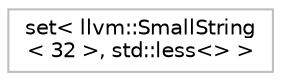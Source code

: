 digraph "Graphical Class Hierarchy"
{
 // LATEX_PDF_SIZE
  bgcolor="transparent";
  edge [fontname="Helvetica",fontsize="10",labelfontname="Helvetica",labelfontsize="10"];
  node [fontname="Helvetica",fontsize="10",shape=record];
  rankdir="LR";
  Node0 [label="set\< llvm::SmallString\l\< 32 \>, std::less\<\> \>",height=0.2,width=0.4,color="grey75",tooltip=" "];
}
